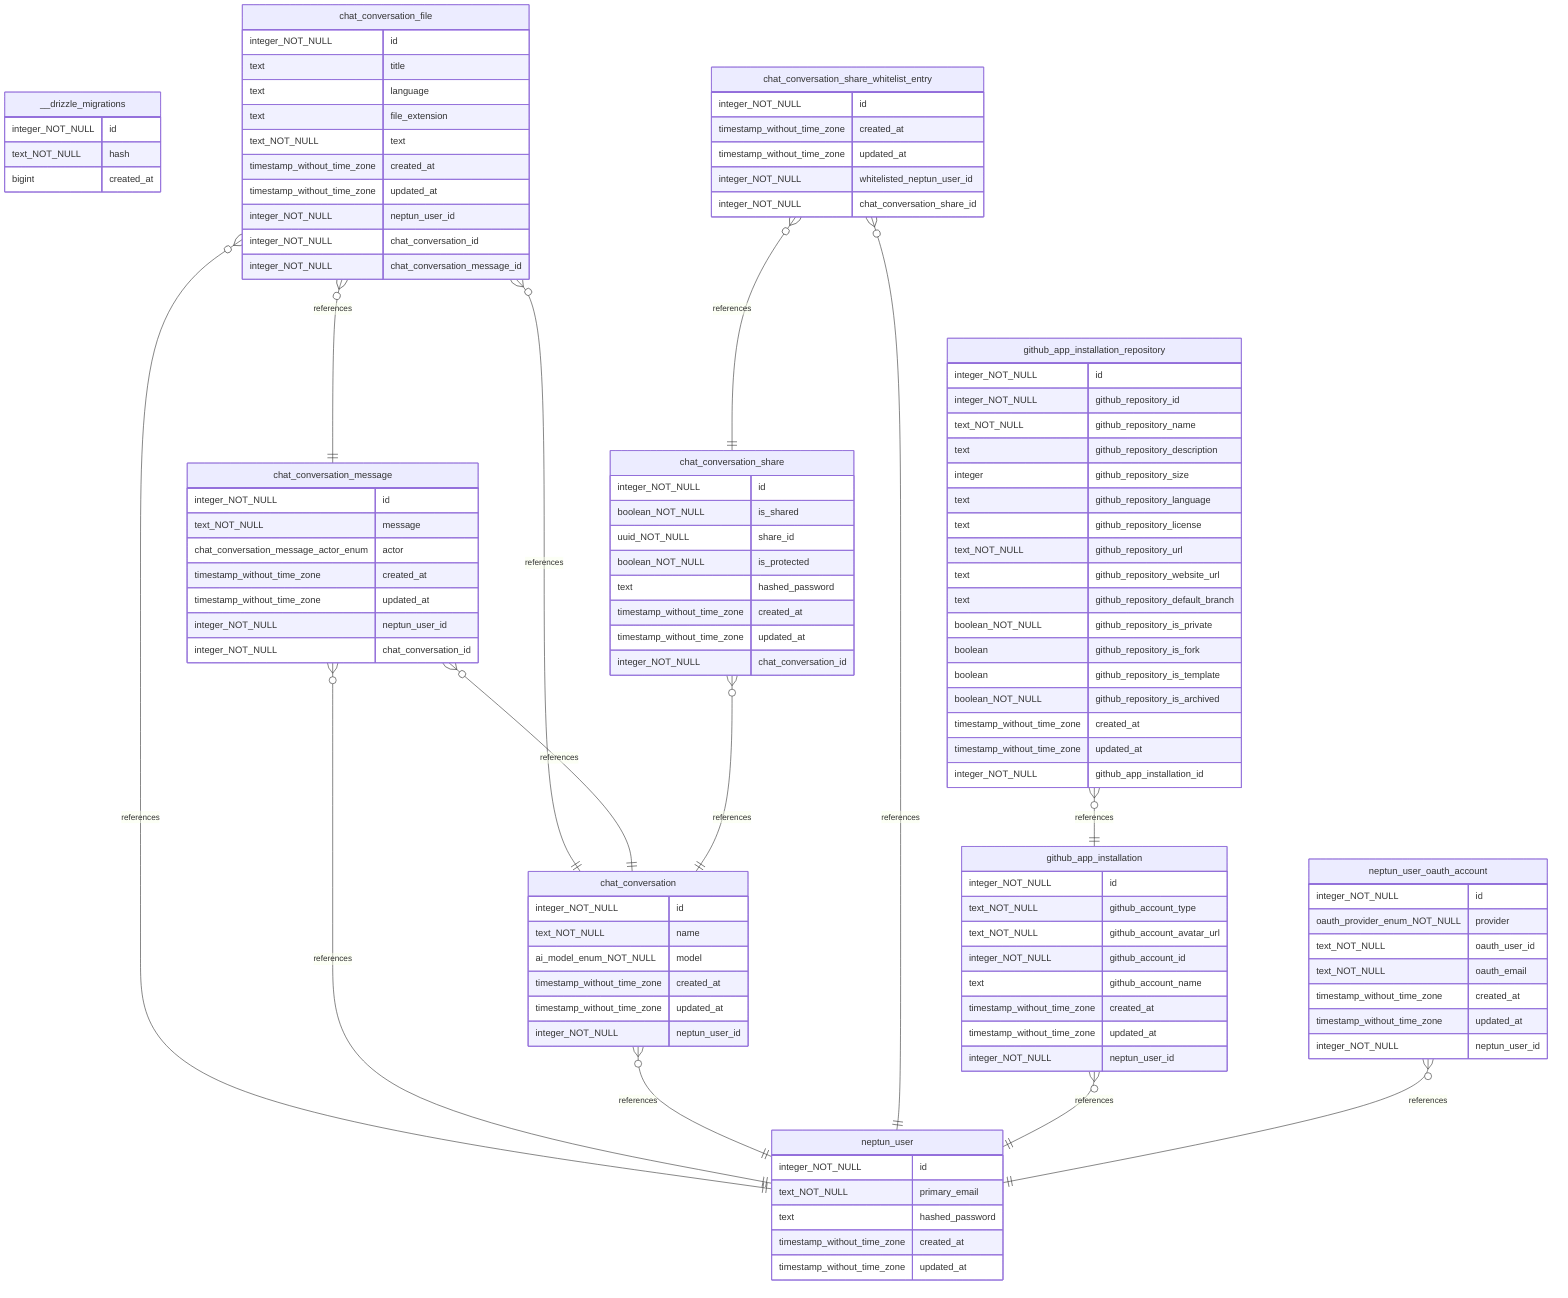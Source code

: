 erDiagram
    __drizzle_migrations {
        integer_NOT_NULL id
        text_NOT_NULL hash
        bigint created_at
    }
    chat_conversation {
        integer_NOT_NULL id
        text_NOT_NULL name
        ai_model_enum_NOT_NULL model
        timestamp_without_time_zone created_at
        timestamp_without_time_zone updated_at
        integer_NOT_NULL neptun_user_id
    }
    chat_conversation_file {
        integer_NOT_NULL id
        text title
        text language
        text file_extension
        text_NOT_NULL text
        timestamp_without_time_zone created_at
        timestamp_without_time_zone updated_at
        integer_NOT_NULL neptun_user_id
        integer_NOT_NULL chat_conversation_id
        integer_NOT_NULL chat_conversation_message_id
    }
    chat_conversation_message {
        integer_NOT_NULL id
        text_NOT_NULL message
        chat_conversation_message_actor_enum actor
        timestamp_without_time_zone created_at
        timestamp_without_time_zone updated_at
        integer_NOT_NULL neptun_user_id
        integer_NOT_NULL chat_conversation_id
    }
    chat_conversation_share {
        integer_NOT_NULL id
        boolean_NOT_NULL is_shared
        uuid_NOT_NULL share_id
        boolean_NOT_NULL is_protected
        text hashed_password
        timestamp_without_time_zone created_at
        timestamp_without_time_zone updated_at
        integer_NOT_NULL chat_conversation_id
    }
    chat_conversation_share_whitelist_entry {
        integer_NOT_NULL id
        timestamp_without_time_zone created_at
        timestamp_without_time_zone updated_at
        integer_NOT_NULL whitelisted_neptun_user_id
        integer_NOT_NULL chat_conversation_share_id
    }
    github_app_installation {
        integer_NOT_NULL id
        text_NOT_NULL github_account_type
        text_NOT_NULL github_account_avatar_url
        integer_NOT_NULL github_account_id
        text github_account_name
        timestamp_without_time_zone created_at
        timestamp_without_time_zone updated_at
        integer_NOT_NULL neptun_user_id
    }
    github_app_installation_repository {
        integer_NOT_NULL id
        integer_NOT_NULL github_repository_id
        text_NOT_NULL github_repository_name
        text github_repository_description
        integer github_repository_size
        text github_repository_language
        text github_repository_license
        text_NOT_NULL github_repository_url
        text github_repository_website_url
        text github_repository_default_branch
        boolean_NOT_NULL github_repository_is_private
        boolean github_repository_is_fork
        boolean github_repository_is_template
        boolean_NOT_NULL github_repository_is_archived
        timestamp_without_time_zone created_at
        timestamp_without_time_zone updated_at
        integer_NOT_NULL github_app_installation_id
    }
    neptun_user {
        integer_NOT_NULL id
        text_NOT_NULL primary_email
        text hashed_password
        timestamp_without_time_zone created_at
        timestamp_without_time_zone updated_at
    }
    neptun_user_oauth_account {
        integer_NOT_NULL id
        oauth_provider_enum_NOT_NULL provider
        text_NOT_NULL oauth_user_id
        text_NOT_NULL oauth_email
        timestamp_without_time_zone created_at
        timestamp_without_time_zone updated_at
        integer_NOT_NULL neptun_user_id
    }

    chat_conversation_file }o--|| chat_conversation : "references"
    chat_conversation_file }o--|| chat_conversation_message : "references"
    chat_conversation_file }o--|| neptun_user : "references"
    chat_conversation_message }o--|| chat_conversation : "references"
    chat_conversation_message }o--|| neptun_user : "references"
    chat_conversation }o--|| neptun_user : "references"
    chat_conversation_share }o--|| chat_conversation : "references"
    chat_conversation_share_whitelist_entry }o--|| chat_conversation_share : "references"
    chat_conversation_share_whitelist_entry }o--|| neptun_user : "references"
    github_app_installation }o--|| neptun_user : "references"
    github_app_installation_repository }o--|| github_app_installation : "references"
    neptun_user_oauth_account }o--|| neptun_user : "references"